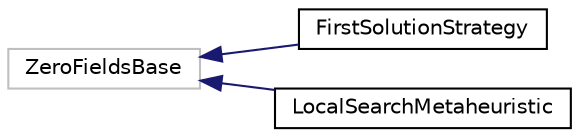 digraph "Graphical Class Hierarchy"
{
 // LATEX_PDF_SIZE
  edge [fontname="Helvetica",fontsize="10",labelfontname="Helvetica",labelfontsize="10"];
  node [fontname="Helvetica",fontsize="10",shape=record];
  rankdir="LR";
  Node0 [label="ZeroFieldsBase",height=0.2,width=0.4,color="grey75", fillcolor="white", style="filled",tooltip=" "];
  Node0 -> Node1 [dir="back",color="midnightblue",fontsize="10",style="solid",fontname="Helvetica"];
  Node1 [label="FirstSolutionStrategy",height=0.2,width=0.4,color="black", fillcolor="white", style="filled",URL="$classoperations__research_1_1_first_solution_strategy.html",tooltip=" "];
  Node0 -> Node2 [dir="back",color="midnightblue",fontsize="10",style="solid",fontname="Helvetica"];
  Node2 [label="LocalSearchMetaheuristic",height=0.2,width=0.4,color="black", fillcolor="white", style="filled",URL="$classoperations__research_1_1_local_search_metaheuristic.html",tooltip=" "];
}
